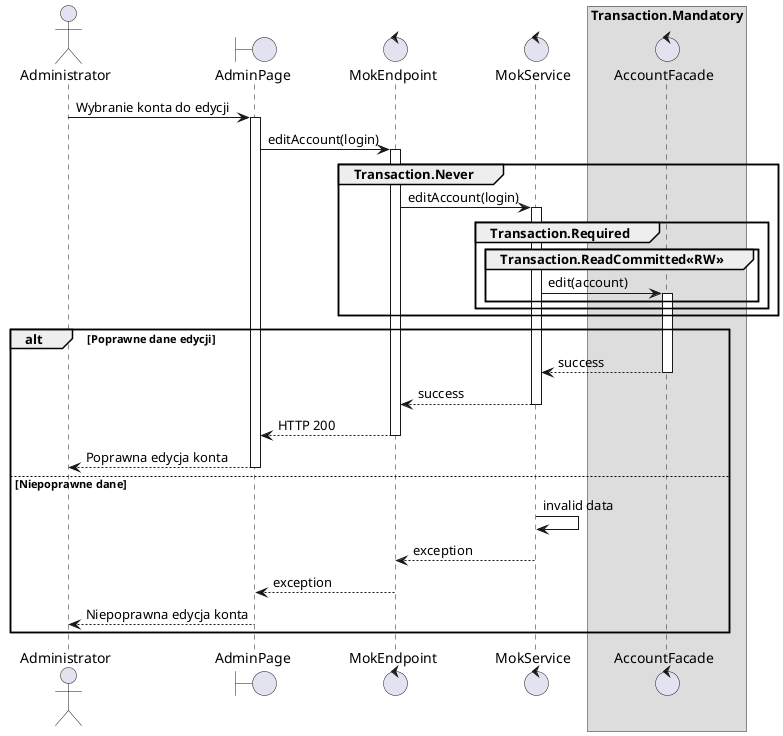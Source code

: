 @startuml MOK 10 Edytuj dane konta innego użytkownika

actor Administrator as admin
boundary AdminPage as gui
control MokEndpoint as controller
control MokService as service
control AccountFacade as facade

skinparam backgroundcolor transparent
box Transaction.Mandatory
participant facade
end box


admin -> gui ++ : Wybranie konta do edycji
gui -> controller ++ : editAccount(login)
group Transaction.Never
    controller -> service ++ : editAccount(login)
    group Transaction.Required
        group Transaction.ReadCommitted<<RW>>
            service -> facade ++ : edit(account)
        end
    end
end
alt Poprawne dane edycji
    return success
    return success
    return HTTP 200
    return  Poprawna edycja konta
else Niepoprawne dane
    service -> service : invalid data
    service --> controller : exception
    controller --> gui : exception
    gui --> admin : Niepoprawna edycja konta
end